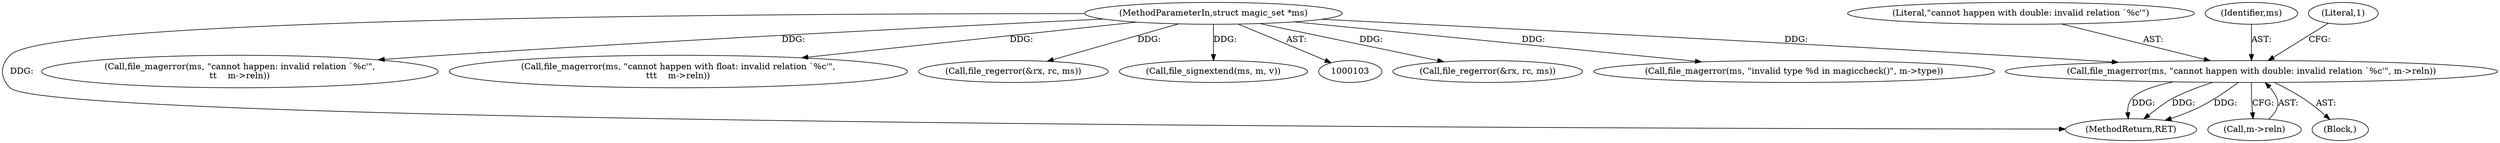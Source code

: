 digraph "0_file_4a284c89d6ef11aca34da65da7d673050a5ea320_1@pointer" {
"1000304" [label="(Call,file_magerror(ms, \"cannot happen with double: invalid relation `%c'\", m->reln))"];
"1000104" [label="(MethodParameterIn,struct magic_set *ms)"];
"1000661" [label="(Call,file_regerror(&rx, rc, ms))"];
"1000693" [label="(Call,file_magerror(ms, \"invalid type %d in magiccheck()\", m->type))"];
"1000306" [label="(Literal,\"cannot happen with double: invalid relation `%c'\")"];
"1000269" [label="(Block,)"];
"1000304" [label="(Call,file_magerror(ms, \"cannot happen with double: invalid relation `%c'\", m->reln))"];
"1000994" [label="(MethodReturn,RET)"];
"1000983" [label="(Call,file_magerror(ms, \"cannot happen: invalid relation `%c'\",\n\t\t    m->reln))"];
"1000104" [label="(MethodParameterIn,struct magic_set *ms)"];
"1000305" [label="(Identifier,ms)"];
"1000307" [label="(Call,m->reln)"];
"1000239" [label="(Call,file_magerror(ms, \"cannot happen with float: invalid relation `%c'\",\n\t\t\t    m->reln))"];
"1000510" [label="(Call,file_regerror(&rx, rc, ms))"];
"1000704" [label="(Call,file_signextend(ms, m, v))"];
"1000312" [label="(Literal,1)"];
"1000304" -> "1000269"  [label="AST: "];
"1000304" -> "1000307"  [label="CFG: "];
"1000305" -> "1000304"  [label="AST: "];
"1000306" -> "1000304"  [label="AST: "];
"1000307" -> "1000304"  [label="AST: "];
"1000312" -> "1000304"  [label="CFG: "];
"1000304" -> "1000994"  [label="DDG: "];
"1000304" -> "1000994"  [label="DDG: "];
"1000304" -> "1000994"  [label="DDG: "];
"1000104" -> "1000304"  [label="DDG: "];
"1000104" -> "1000103"  [label="AST: "];
"1000104" -> "1000994"  [label="DDG: "];
"1000104" -> "1000239"  [label="DDG: "];
"1000104" -> "1000510"  [label="DDG: "];
"1000104" -> "1000661"  [label="DDG: "];
"1000104" -> "1000693"  [label="DDG: "];
"1000104" -> "1000704"  [label="DDG: "];
"1000104" -> "1000983"  [label="DDG: "];
}
